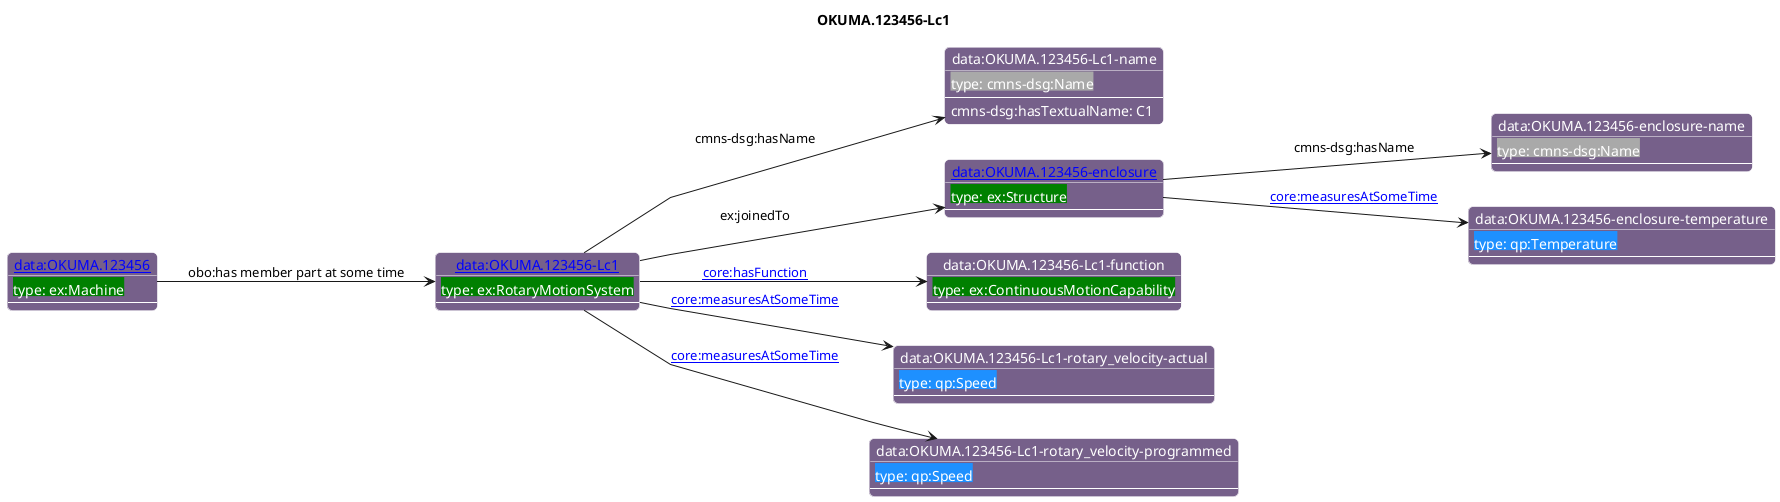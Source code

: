 @startuml
skinparam linetype polyline
left to right direction
title OKUMA.123456-Lc1

skinparam roundCorner 10

skinparam object {
  BackgroundColor 76608A
  fontColor White
  BorderColor White 
  FontName Helvetica   
}

skinparam class{
   BackgroundColor White
   fontColor black
   FontStyle bold
   FontName Helvetica
}

object "[[./OKUMA.123456-Lc1.html data:OKUMA.123456-Lc1]]" as o1 #76608A {
 <back:#Green>type: ex:RotaryMotionSystem</back> 
---
 }
object "data:OKUMA.123456-Lc1-name" as o2 #76608A {
 <back:#DarkGrey>type: cmns-dsg:Name</back> 
---
 }
object "[[./OKUMA.123456-enclosure.html data:OKUMA.123456-enclosure]]" as o3 #76608A {
 <back:#Green>type: ex:Structure</back> 
---
 }
object "data:OKUMA.123456-enclosure-name" as o4 #76608A {
 <back:#DarkGrey>type: cmns-dsg:Name</back> 
---
 }
object "data:OKUMA.123456-enclosure-temperature" as o5 #76608A {
 <back:#1E90FF>type: qp:Temperature</back> 
---
 }
object "data:OKUMA.123456-Lc1-function" as o6 #76608A {
 <back:#Green>type: ex:ContinuousMotionCapability</back> 
---
 }
object "data:OKUMA.123456-Lc1-rotary_velocity-actual" as o7 #76608A {
 <back:#1E90FF>type: qp:Speed</back> 
---
 }
object "data:OKUMA.123456-Lc1-rotary_velocity-programmed" as o8 #76608A {
 <back:#1E90FF>type: qp:Speed</back> 
---
 }
object "[[./OKUMA.123456.html data:OKUMA.123456]]" as o9 #76608A {
 <back:#Green>type: ex:Machine</back> 
---
 }
o1 --> o2 : cmns-dsg:hasName
o2 : cmns-dsg:hasTextualName: C1
o1 --> o3 : ex:joinedTo
o3 --> o4 : cmns-dsg:hasName
o3 --> o5 : [[https://spec.industrialontologies.org/ontology/core/Core/measuresAtSomeTime core:measuresAtSomeTime]]
o1 --> o6 : [[https://spec.industrialontologies.org/ontology/core/Core/hasFunction core:hasFunction]]
o1 --> o7 : [[https://spec.industrialontologies.org/ontology/core/Core/measuresAtSomeTime core:measuresAtSomeTime]]
o1 --> o8 : [[https://spec.industrialontologies.org/ontology/core/Core/measuresAtSomeTime core:measuresAtSomeTime]]
o9 --> o1 : obo:has member part at some time
@enduml
